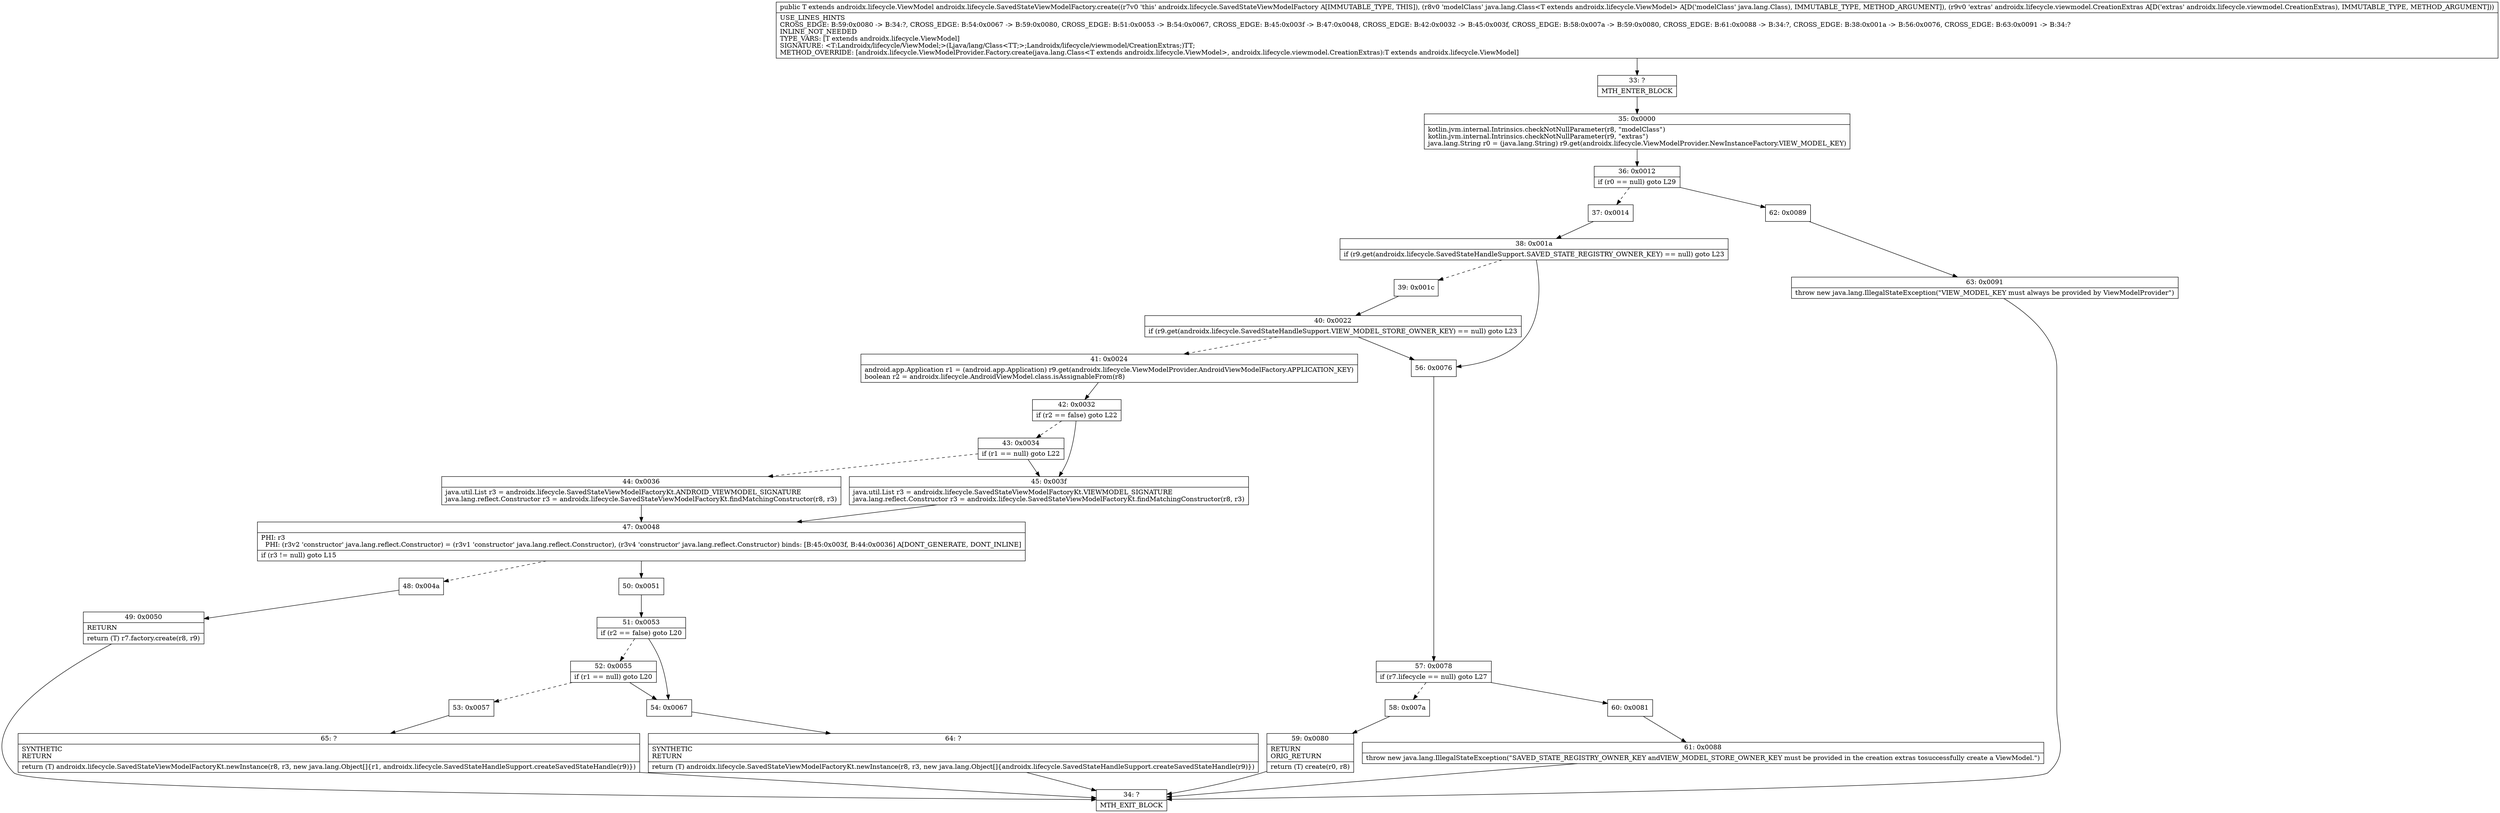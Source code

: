 digraph "CFG forandroidx.lifecycle.SavedStateViewModelFactory.create(Ljava\/lang\/Class;Landroidx\/lifecycle\/viewmodel\/CreationExtras;)Landroidx\/lifecycle\/ViewModel;" {
Node_33 [shape=record,label="{33\:\ ?|MTH_ENTER_BLOCK\l}"];
Node_35 [shape=record,label="{35\:\ 0x0000|kotlin.jvm.internal.Intrinsics.checkNotNullParameter(r8, \"modelClass\")\lkotlin.jvm.internal.Intrinsics.checkNotNullParameter(r9, \"extras\")\ljava.lang.String r0 = (java.lang.String) r9.get(androidx.lifecycle.ViewModelProvider.NewInstanceFactory.VIEW_MODEL_KEY)\l}"];
Node_36 [shape=record,label="{36\:\ 0x0012|if (r0 == null) goto L29\l}"];
Node_37 [shape=record,label="{37\:\ 0x0014}"];
Node_38 [shape=record,label="{38\:\ 0x001a|if (r9.get(androidx.lifecycle.SavedStateHandleSupport.SAVED_STATE_REGISTRY_OWNER_KEY) == null) goto L23\l}"];
Node_39 [shape=record,label="{39\:\ 0x001c}"];
Node_40 [shape=record,label="{40\:\ 0x0022|if (r9.get(androidx.lifecycle.SavedStateHandleSupport.VIEW_MODEL_STORE_OWNER_KEY) == null) goto L23\l}"];
Node_41 [shape=record,label="{41\:\ 0x0024|android.app.Application r1 = (android.app.Application) r9.get(androidx.lifecycle.ViewModelProvider.AndroidViewModelFactory.APPLICATION_KEY)\lboolean r2 = androidx.lifecycle.AndroidViewModel.class.isAssignableFrom(r8)\l}"];
Node_42 [shape=record,label="{42\:\ 0x0032|if (r2 == false) goto L22\l}"];
Node_43 [shape=record,label="{43\:\ 0x0034|if (r1 == null) goto L22\l}"];
Node_44 [shape=record,label="{44\:\ 0x0036|java.util.List r3 = androidx.lifecycle.SavedStateViewModelFactoryKt.ANDROID_VIEWMODEL_SIGNATURE\ljava.lang.reflect.Constructor r3 = androidx.lifecycle.SavedStateViewModelFactoryKt.findMatchingConstructor(r8, r3)\l}"];
Node_47 [shape=record,label="{47\:\ 0x0048|PHI: r3 \l  PHI: (r3v2 'constructor' java.lang.reflect.Constructor) = (r3v1 'constructor' java.lang.reflect.Constructor), (r3v4 'constructor' java.lang.reflect.Constructor) binds: [B:45:0x003f, B:44:0x0036] A[DONT_GENERATE, DONT_INLINE]\l|if (r3 != null) goto L15\l}"];
Node_48 [shape=record,label="{48\:\ 0x004a}"];
Node_49 [shape=record,label="{49\:\ 0x0050|RETURN\l|return (T) r7.factory.create(r8, r9)\l}"];
Node_34 [shape=record,label="{34\:\ ?|MTH_EXIT_BLOCK\l}"];
Node_50 [shape=record,label="{50\:\ 0x0051}"];
Node_51 [shape=record,label="{51\:\ 0x0053|if (r2 == false) goto L20\l}"];
Node_52 [shape=record,label="{52\:\ 0x0055|if (r1 == null) goto L20\l}"];
Node_53 [shape=record,label="{53\:\ 0x0057}"];
Node_65 [shape=record,label="{65\:\ ?|SYNTHETIC\lRETURN\l|return (T) androidx.lifecycle.SavedStateViewModelFactoryKt.newInstance(r8, r3, new java.lang.Object[]\{r1, androidx.lifecycle.SavedStateHandleSupport.createSavedStateHandle(r9)\})\l}"];
Node_54 [shape=record,label="{54\:\ 0x0067}"];
Node_64 [shape=record,label="{64\:\ ?|SYNTHETIC\lRETURN\l|return (T) androidx.lifecycle.SavedStateViewModelFactoryKt.newInstance(r8, r3, new java.lang.Object[]\{androidx.lifecycle.SavedStateHandleSupport.createSavedStateHandle(r9)\})\l}"];
Node_45 [shape=record,label="{45\:\ 0x003f|java.util.List r3 = androidx.lifecycle.SavedStateViewModelFactoryKt.VIEWMODEL_SIGNATURE\ljava.lang.reflect.Constructor r3 = androidx.lifecycle.SavedStateViewModelFactoryKt.findMatchingConstructor(r8, r3)\l}"];
Node_56 [shape=record,label="{56\:\ 0x0076}"];
Node_57 [shape=record,label="{57\:\ 0x0078|if (r7.lifecycle == null) goto L27\l}"];
Node_58 [shape=record,label="{58\:\ 0x007a}"];
Node_59 [shape=record,label="{59\:\ 0x0080|RETURN\lORIG_RETURN\l|return (T) create(r0, r8)\l}"];
Node_60 [shape=record,label="{60\:\ 0x0081}"];
Node_61 [shape=record,label="{61\:\ 0x0088|throw new java.lang.IllegalStateException(\"SAVED_STATE_REGISTRY_OWNER_KEY andVIEW_MODEL_STORE_OWNER_KEY must be provided in the creation extras tosuccessfully create a ViewModel.\")\l}"];
Node_62 [shape=record,label="{62\:\ 0x0089}"];
Node_63 [shape=record,label="{63\:\ 0x0091|throw new java.lang.IllegalStateException(\"VIEW_MODEL_KEY must always be provided by ViewModelProvider\")\l}"];
MethodNode[shape=record,label="{public T extends androidx.lifecycle.ViewModel androidx.lifecycle.SavedStateViewModelFactory.create((r7v0 'this' androidx.lifecycle.SavedStateViewModelFactory A[IMMUTABLE_TYPE, THIS]), (r8v0 'modelClass' java.lang.Class\<T extends androidx.lifecycle.ViewModel\> A[D('modelClass' java.lang.Class), IMMUTABLE_TYPE, METHOD_ARGUMENT]), (r9v0 'extras' androidx.lifecycle.viewmodel.CreationExtras A[D('extras' androidx.lifecycle.viewmodel.CreationExtras), IMMUTABLE_TYPE, METHOD_ARGUMENT]))  | USE_LINES_HINTS\lCROSS_EDGE: B:59:0x0080 \-\> B:34:?, CROSS_EDGE: B:54:0x0067 \-\> B:59:0x0080, CROSS_EDGE: B:51:0x0053 \-\> B:54:0x0067, CROSS_EDGE: B:45:0x003f \-\> B:47:0x0048, CROSS_EDGE: B:42:0x0032 \-\> B:45:0x003f, CROSS_EDGE: B:58:0x007a \-\> B:59:0x0080, CROSS_EDGE: B:61:0x0088 \-\> B:34:?, CROSS_EDGE: B:38:0x001a \-\> B:56:0x0076, CROSS_EDGE: B:63:0x0091 \-\> B:34:?\lINLINE_NOT_NEEDED\lTYPE_VARS: [T extends androidx.lifecycle.ViewModel]\lSIGNATURE: \<T:Landroidx\/lifecycle\/ViewModel;\>(Ljava\/lang\/Class\<TT;\>;Landroidx\/lifecycle\/viewmodel\/CreationExtras;)TT;\lMETHOD_OVERRIDE: [androidx.lifecycle.ViewModelProvider.Factory.create(java.lang.Class\<T extends androidx.lifecycle.ViewModel\>, androidx.lifecycle.viewmodel.CreationExtras):T extends androidx.lifecycle.ViewModel]\l}"];
MethodNode -> Node_33;Node_33 -> Node_35;
Node_35 -> Node_36;
Node_36 -> Node_37[style=dashed];
Node_36 -> Node_62;
Node_37 -> Node_38;
Node_38 -> Node_39[style=dashed];
Node_38 -> Node_56;
Node_39 -> Node_40;
Node_40 -> Node_41[style=dashed];
Node_40 -> Node_56;
Node_41 -> Node_42;
Node_42 -> Node_43[style=dashed];
Node_42 -> Node_45;
Node_43 -> Node_44[style=dashed];
Node_43 -> Node_45;
Node_44 -> Node_47;
Node_47 -> Node_48[style=dashed];
Node_47 -> Node_50;
Node_48 -> Node_49;
Node_49 -> Node_34;
Node_50 -> Node_51;
Node_51 -> Node_52[style=dashed];
Node_51 -> Node_54;
Node_52 -> Node_53[style=dashed];
Node_52 -> Node_54;
Node_53 -> Node_65;
Node_65 -> Node_34;
Node_54 -> Node_64;
Node_64 -> Node_34;
Node_45 -> Node_47;
Node_56 -> Node_57;
Node_57 -> Node_58[style=dashed];
Node_57 -> Node_60;
Node_58 -> Node_59;
Node_59 -> Node_34;
Node_60 -> Node_61;
Node_61 -> Node_34;
Node_62 -> Node_63;
Node_63 -> Node_34;
}

